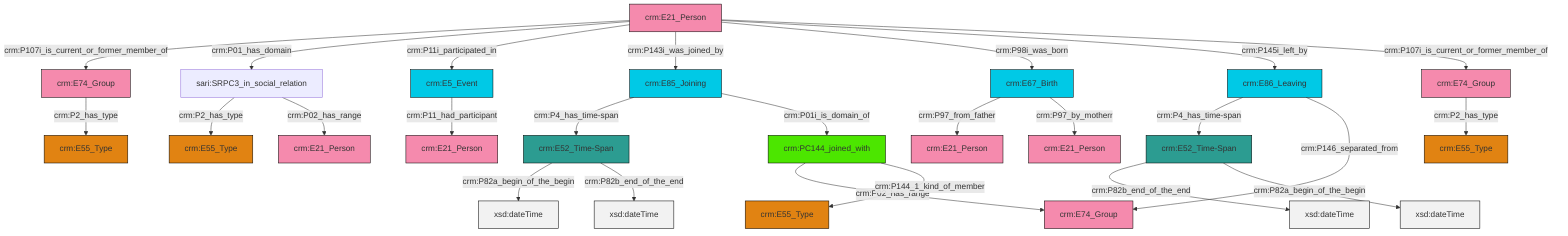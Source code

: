graph TD
classDef Literal fill:#f2f2f2,stroke:#000000;
classDef CRM_Entity fill:#FFFFFF,stroke:#000000;
classDef Temporal_Entity fill:#00C9E6, stroke:#000000;
classDef Type fill:#E18312, stroke:#000000;
classDef Time-Span fill:#2C9C91, stroke:#000000;
classDef Appellation fill:#FFEB7F, stroke:#000000;
classDef Place fill:#008836, stroke:#000000;
classDef Persistent_Item fill:#B266B2, stroke:#000000;
classDef Conceptual_Object fill:#FFD700, stroke:#000000;
classDef Physical_Thing fill:#D2B48C, stroke:#000000;
classDef Actor fill:#f58aad, stroke:#000000;
classDef PC_Classes fill:#4ce600, stroke:#000000;
classDef Multi fill:#cccccc,stroke:#000000;

0["crm:E85_Joining"]:::Temporal_Entity -->|crm:P4_has_time-span| 1["crm:E52_Time-Span"]:::Time-Span
4["crm:E21_Person"]:::Actor -->|crm:P107i_is_current_or_former_member_of| 6["crm:E74_Group"]:::Actor
6["crm:E74_Group"]:::Actor -->|crm:P2_has_type| 7["crm:E55_Type"]:::Type
4["crm:E21_Person"]:::Actor -->|crm:P01_has_domain| 12["sari:SRPC3_in_social_relation"]:::Default
14["crm:E74_Group"]:::Actor -->|crm:P2_has_type| 15["crm:E55_Type"]:::Type
4["crm:E21_Person"]:::Actor -->|crm:P11i_participated_in| 16["crm:E5_Event"]:::Temporal_Entity
17["crm:E86_Leaving"]:::Temporal_Entity -->|crm:P4_has_time-span| 19["crm:E52_Time-Span"]:::Time-Span
19["crm:E52_Time-Span"]:::Time-Span -->|crm:P82b_end_of_the_end| 20[xsd:dateTime]:::Literal
19["crm:E52_Time-Span"]:::Time-Span -->|crm:P82a_begin_of_the_begin| 22[xsd:dateTime]:::Literal
25["crm:E67_Birth"]:::Temporal_Entity -->|crm:P97_from_father| 29["crm:E21_Person"]:::Actor
25["crm:E67_Birth"]:::Temporal_Entity -->|crm:P97_by_motherr| 32["crm:E21_Person"]:::Actor
17["crm:E86_Leaving"]:::Temporal_Entity -->|crm:P146_separated_from| 2["crm:E74_Group"]:::Actor
16["crm:E5_Event"]:::Temporal_Entity -->|crm:P11_had_participant| 23["crm:E21_Person"]:::Actor
4["crm:E21_Person"]:::Actor -->|crm:P143i_was_joined_by| 0["crm:E85_Joining"]:::Temporal_Entity
4["crm:E21_Person"]:::Actor -->|crm:P98i_was_born| 25["crm:E67_Birth"]:::Temporal_Entity
0["crm:E85_Joining"]:::Temporal_Entity -->|crm:P01i_is_domain_of| 35["crm:PC144_joined_with"]:::PC_Classes
12["sari:SRPC3_in_social_relation"]:::Default -->|crm:P2_has_type| 36["crm:E55_Type"]:::Type
4["crm:E21_Person"]:::Actor -->|crm:P145i_left_by| 17["crm:E86_Leaving"]:::Temporal_Entity
35["crm:PC144_joined_with"]:::PC_Classes -->|crm:P02_has_range| 2["crm:E74_Group"]:::Actor
1["crm:E52_Time-Span"]:::Time-Span -->|crm:P82a_begin_of_the_begin| 39[xsd:dateTime]:::Literal
12["sari:SRPC3_in_social_relation"]:::Default -->|crm:P02_has_range| 10["crm:E21_Person"]:::Actor
1["crm:E52_Time-Span"]:::Time-Span -->|crm:P82b_end_of_the_end| 41[xsd:dateTime]:::Literal
4["crm:E21_Person"]:::Actor -->|crm:P107i_is_current_or_former_member_of| 14["crm:E74_Group"]:::Actor
35["crm:PC144_joined_with"]:::PC_Classes -->|crm:P144_1_kind_of_member| 27["crm:E55_Type"]:::Type